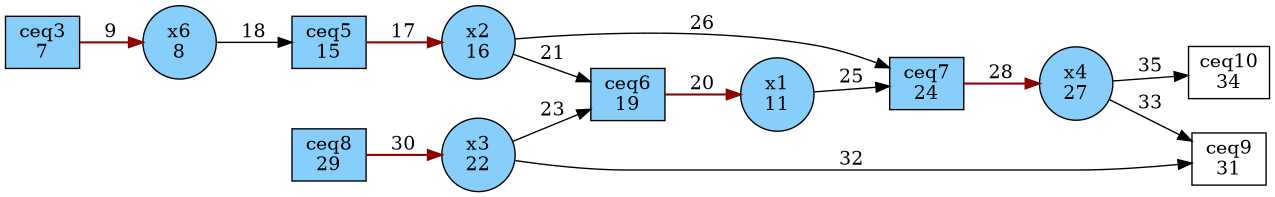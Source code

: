 digraph G {
rankdir = LR;
size ="8.5"
node [shape = box, fillcolor = lightskyblue, style = filled, label="ceq3
7"]; ceq3;
node [shape = box, fillcolor = lightskyblue, style = filled, label="ceq5
15"]; ceq5;
node [shape = box, fillcolor = lightskyblue, style = filled, label="ceq6
19"]; ceq6;
node [shape = box, fillcolor = lightskyblue, style = filled, label="ceq7
24"]; ceq7;
node [shape = box, fillcolor = lightskyblue, style = filled, label="ceq8
29"]; ceq8;
node [shape = box, fillcolor = white, style = filled, label="ceq9
31"]; ceq9;
node [shape = box, fillcolor = white, style = filled, label="ceq10
34"]; ceq10;
node [shape = circle, fillcolor = lightskyblue, style = filled, label="x6
8"]; x6;
node [shape = circle, fillcolor = lightskyblue, style = filled, label="x1
11"]; x1;
node [shape = circle, fillcolor = lightskyblue, style = filled, label="x2
16"]; x2;
node [shape = circle, fillcolor = lightskyblue, style = filled, label="x3
22"]; x3;
node [shape = circle, fillcolor = lightskyblue, style = filled, label="x4
27"]; x4;
ceq3 -> x6 [penwidth = 1.5, label = "9", color = red4 ];
ceq5 -> x2 [penwidth = 1.5, label = "17", color = red4 ];
x6 -> ceq5 [penwidth = 1, label = "18"];
ceq6 -> x1 [penwidth = 1.5, label = "20", color = red4 ];
x2 -> ceq6 [penwidth = 1, label = "21"];
x3 -> ceq6 [penwidth = 1, label = "23"];
x1 -> ceq7 [penwidth = 1, label = "25"];
x2 -> ceq7 [penwidth = 1, label = "26"];
ceq7 -> x4 [penwidth = 1.5, label = "28", color = red4 ];
ceq8 -> x3 [penwidth = 1.5, label = "30", color = red4 ];
x3 -> ceq9 [penwidth = 1, label = "32"];
x4 -> ceq9 [penwidth = 1, label = "33"];
x4 -> ceq10 [penwidth = 1, label = "35"];
}

